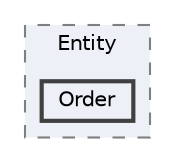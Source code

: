 digraph "D:/project/forCSharp/iShopMainVer2/iShopMainVer2/Models/Entity/Order"
{
 // LATEX_PDF_SIZE
  bgcolor="transparent";
  edge [fontname=Helvetica,fontsize=10,labelfontname=Helvetica,labelfontsize=10];
  node [fontname=Helvetica,fontsize=10,shape=box,height=0.2,width=0.4];
  compound=true
  subgraph clusterdir_aceaf4a18a815513c8fb9decb7e67276 {
    graph [ bgcolor="#edf0f7", pencolor="grey50", label="Entity", fontname=Helvetica,fontsize=10 style="filled,dashed", URL="dir_aceaf4a18a815513c8fb9decb7e67276.html",tooltip=""]
  dir_0cad09be28feb82c0f12244c93f6f2f0 [label="Order", fillcolor="#edf0f7", color="grey25", style="filled,bold", URL="dir_0cad09be28feb82c0f12244c93f6f2f0.html",tooltip=""];
  }
}
